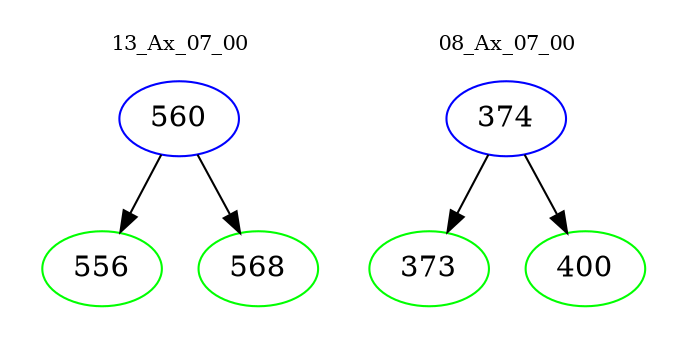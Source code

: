 digraph{
subgraph cluster_0 {
color = white
label = "13_Ax_07_00";
fontsize=10;
T0_560 [label="560", color="blue"]
T0_560 -> T0_556 [color="black"]
T0_556 [label="556", color="green"]
T0_560 -> T0_568 [color="black"]
T0_568 [label="568", color="green"]
}
subgraph cluster_1 {
color = white
label = "08_Ax_07_00";
fontsize=10;
T1_374 [label="374", color="blue"]
T1_374 -> T1_373 [color="black"]
T1_373 [label="373", color="green"]
T1_374 -> T1_400 [color="black"]
T1_400 [label="400", color="green"]
}
}
